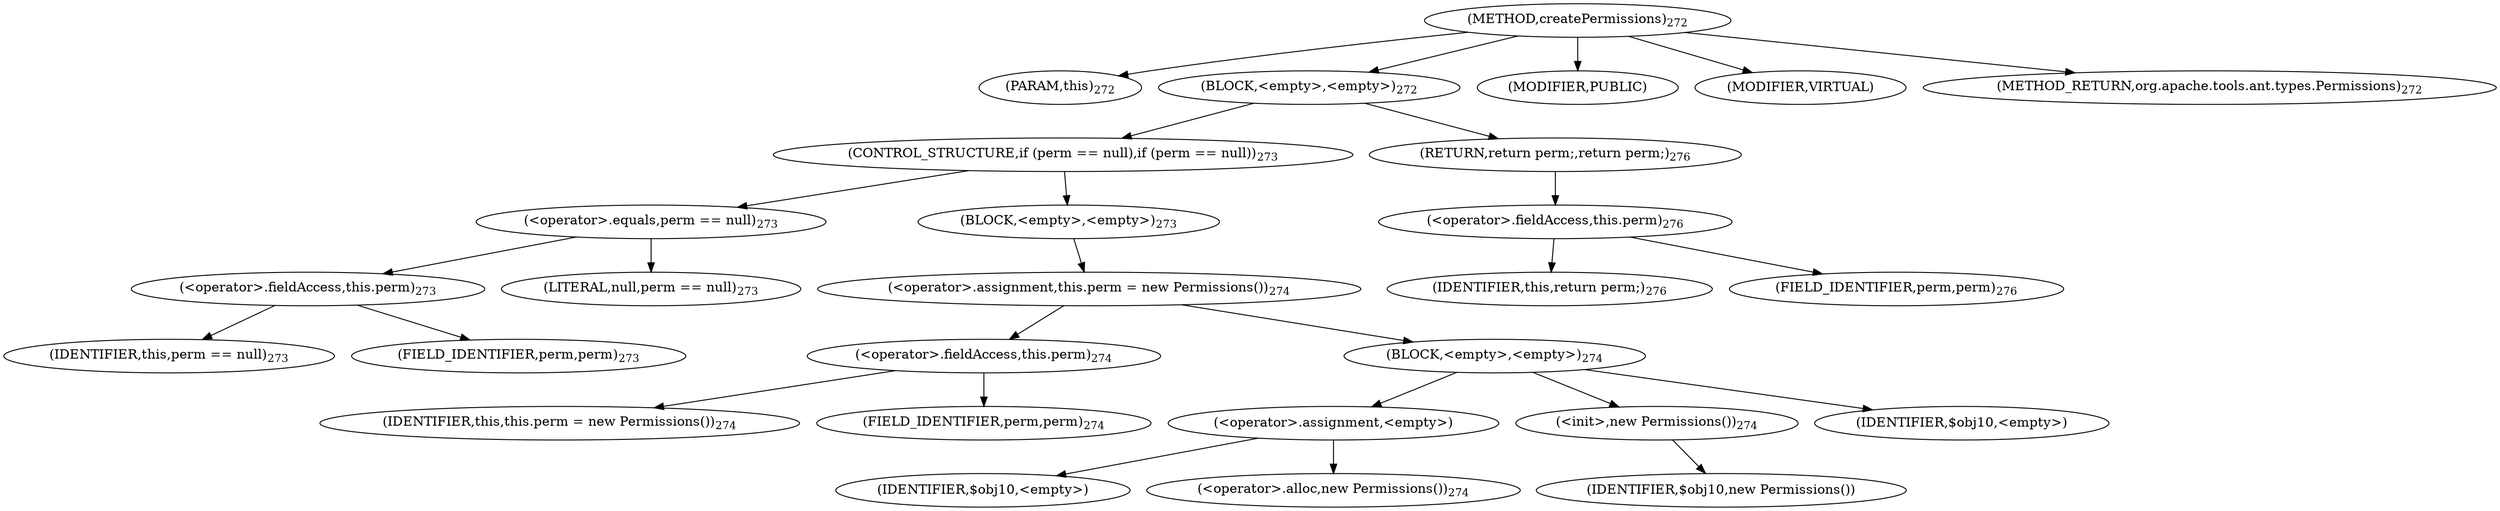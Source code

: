 digraph "createPermissions" {  
"610" [label = <(METHOD,createPermissions)<SUB>272</SUB>> ]
"611" [label = <(PARAM,this)<SUB>272</SUB>> ]
"612" [label = <(BLOCK,&lt;empty&gt;,&lt;empty&gt;)<SUB>272</SUB>> ]
"613" [label = <(CONTROL_STRUCTURE,if (perm == null),if (perm == null))<SUB>273</SUB>> ]
"614" [label = <(&lt;operator&gt;.equals,perm == null)<SUB>273</SUB>> ]
"615" [label = <(&lt;operator&gt;.fieldAccess,this.perm)<SUB>273</SUB>> ]
"616" [label = <(IDENTIFIER,this,perm == null)<SUB>273</SUB>> ]
"617" [label = <(FIELD_IDENTIFIER,perm,perm)<SUB>273</SUB>> ]
"618" [label = <(LITERAL,null,perm == null)<SUB>273</SUB>> ]
"619" [label = <(BLOCK,&lt;empty&gt;,&lt;empty&gt;)<SUB>273</SUB>> ]
"620" [label = <(&lt;operator&gt;.assignment,this.perm = new Permissions())<SUB>274</SUB>> ]
"621" [label = <(&lt;operator&gt;.fieldAccess,this.perm)<SUB>274</SUB>> ]
"622" [label = <(IDENTIFIER,this,this.perm = new Permissions())<SUB>274</SUB>> ]
"623" [label = <(FIELD_IDENTIFIER,perm,perm)<SUB>274</SUB>> ]
"624" [label = <(BLOCK,&lt;empty&gt;,&lt;empty&gt;)<SUB>274</SUB>> ]
"625" [label = <(&lt;operator&gt;.assignment,&lt;empty&gt;)> ]
"626" [label = <(IDENTIFIER,$obj10,&lt;empty&gt;)> ]
"627" [label = <(&lt;operator&gt;.alloc,new Permissions())<SUB>274</SUB>> ]
"628" [label = <(&lt;init&gt;,new Permissions())<SUB>274</SUB>> ]
"629" [label = <(IDENTIFIER,$obj10,new Permissions())> ]
"630" [label = <(IDENTIFIER,$obj10,&lt;empty&gt;)> ]
"631" [label = <(RETURN,return perm;,return perm;)<SUB>276</SUB>> ]
"632" [label = <(&lt;operator&gt;.fieldAccess,this.perm)<SUB>276</SUB>> ]
"633" [label = <(IDENTIFIER,this,return perm;)<SUB>276</SUB>> ]
"634" [label = <(FIELD_IDENTIFIER,perm,perm)<SUB>276</SUB>> ]
"635" [label = <(MODIFIER,PUBLIC)> ]
"636" [label = <(MODIFIER,VIRTUAL)> ]
"637" [label = <(METHOD_RETURN,org.apache.tools.ant.types.Permissions)<SUB>272</SUB>> ]
  "610" -> "611" 
  "610" -> "612" 
  "610" -> "635" 
  "610" -> "636" 
  "610" -> "637" 
  "612" -> "613" 
  "612" -> "631" 
  "613" -> "614" 
  "613" -> "619" 
  "614" -> "615" 
  "614" -> "618" 
  "615" -> "616" 
  "615" -> "617" 
  "619" -> "620" 
  "620" -> "621" 
  "620" -> "624" 
  "621" -> "622" 
  "621" -> "623" 
  "624" -> "625" 
  "624" -> "628" 
  "624" -> "630" 
  "625" -> "626" 
  "625" -> "627" 
  "628" -> "629" 
  "631" -> "632" 
  "632" -> "633" 
  "632" -> "634" 
}
